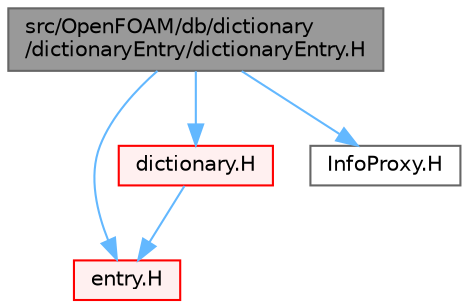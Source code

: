 digraph "src/OpenFOAM/db/dictionary/dictionaryEntry/dictionaryEntry.H"
{
 // LATEX_PDF_SIZE
  bgcolor="transparent";
  edge [fontname=Helvetica,fontsize=10,labelfontname=Helvetica,labelfontsize=10];
  node [fontname=Helvetica,fontsize=10,shape=box,height=0.2,width=0.4];
  Node1 [id="Node000001",label="src/OpenFOAM/db/dictionary\l/dictionaryEntry/dictionaryEntry.H",height=0.2,width=0.4,color="gray40", fillcolor="grey60", style="filled", fontcolor="black",tooltip=" "];
  Node1 -> Node2 [id="edge1_Node000001_Node000002",color="steelblue1",style="solid",tooltip=" "];
  Node2 [id="Node000002",label="entry.H",height=0.2,width=0.4,color="red", fillcolor="#FFF0F0", style="filled",URL="$entry_8H.html",tooltip=" "];
  Node1 -> Node79 [id="edge2_Node000001_Node000079",color="steelblue1",style="solid",tooltip=" "];
  Node79 [id="Node000079",label="dictionary.H",height=0.2,width=0.4,color="red", fillcolor="#FFF0F0", style="filled",URL="$dictionary_8H.html",tooltip=" "];
  Node79 -> Node2 [id="edge3_Node000079_Node000002",color="steelblue1",style="solid",tooltip=" "];
  Node1 -> Node71 [id="edge4_Node000001_Node000071",color="steelblue1",style="solid",tooltip=" "];
  Node71 [id="Node000071",label="InfoProxy.H",height=0.2,width=0.4,color="grey40", fillcolor="white", style="filled",URL="$InfoProxy_8H.html",tooltip=" "];
}
